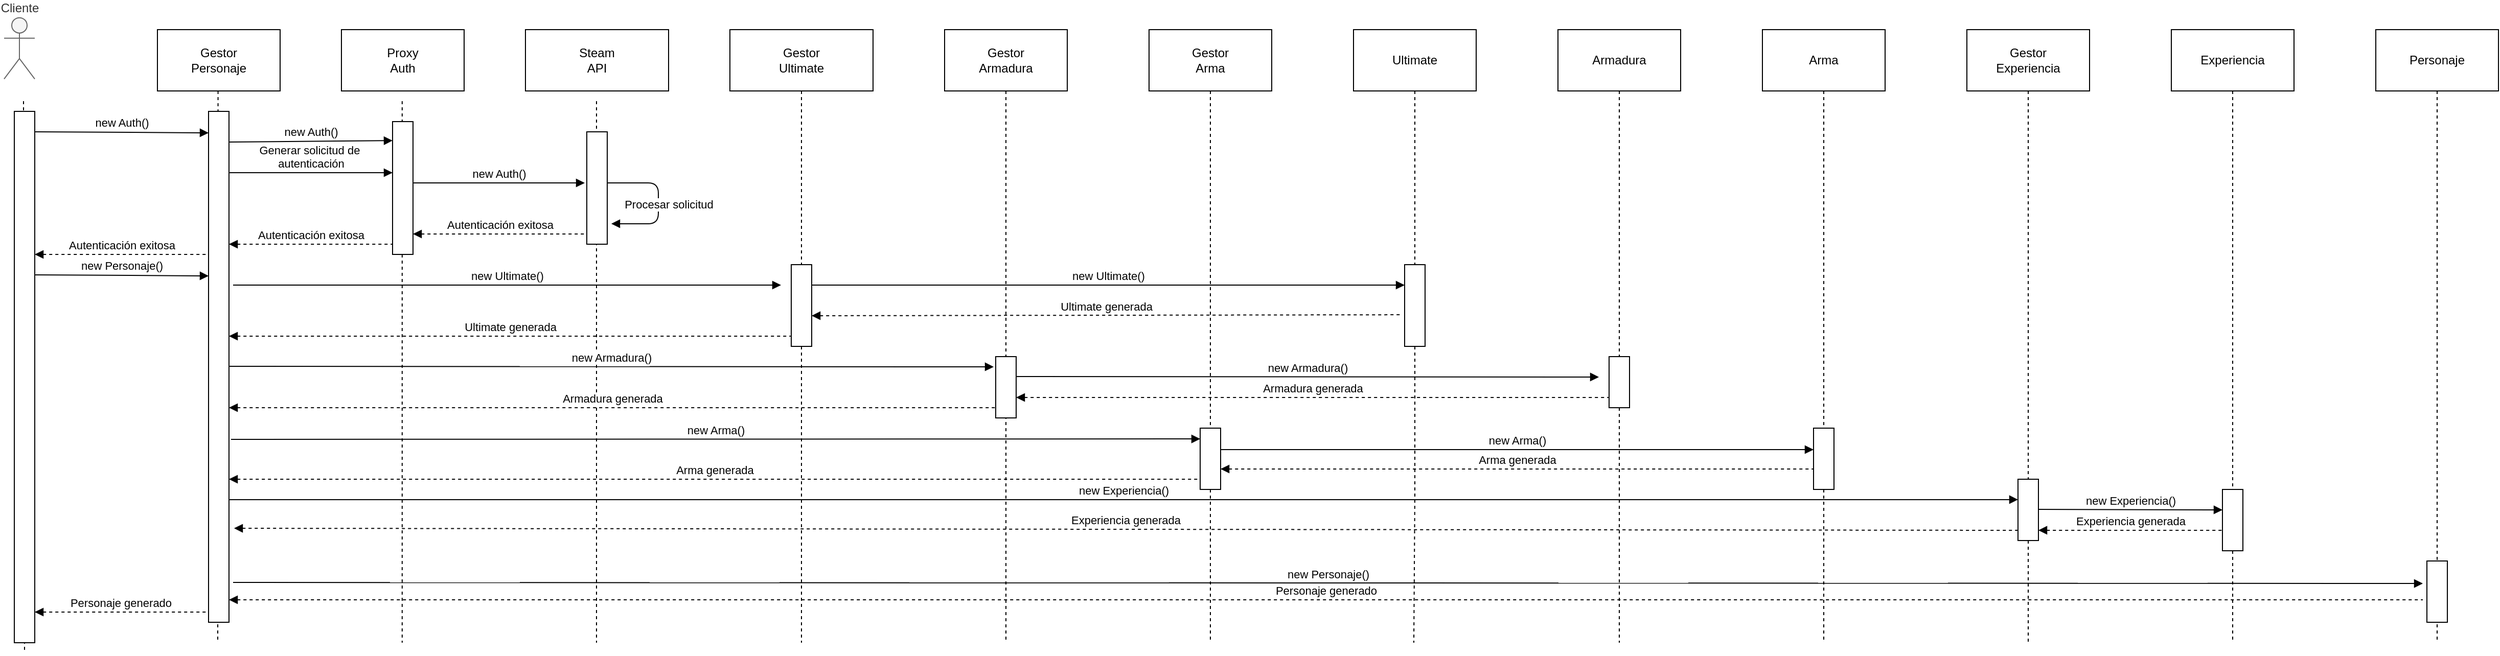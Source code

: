 <mxfile version="15.4.3" type="google" pages="2"><diagram id="FFhPNZp1Z0Cv77TAvvxm" name="Página-1"><mxGraphModel dx="856" dy="746" grid="1" gridSize="10" guides="1" tooltips="1" connect="1" arrows="1" fold="1" page="1" pageScale="1" pageWidth="827" pageHeight="1169" math="0" shadow="0"><root><mxCell id="0"/><mxCell id="1" parent="0"/><mxCell id="8W0476xP9J8Cwm-FeBUf-2" style="rounded=0;orthogonalLoop=1;jettySize=auto;html=1;endArrow=none;endFill=0;dashed=1;" parent="1" edge="1"><mxGeometry relative="1" as="geometry"><mxPoint x="130" y="720" as="targetPoint"/><mxPoint x="129" y="180" as="sourcePoint"/></mxGeometry></mxCell><mxCell id="8W0476xP9J8Cwm-FeBUf-3" value="Cliente" style="shape=umlActor;verticalLabelPosition=top;verticalAlign=bottom;html=1;outlineConnect=0;labelPosition=center;align=center;fillColor=#f5f5f5;strokeColor=#666666;fontColor=#333333;" parent="1" vertex="1"><mxGeometry x="110" y="98.33" width="30" height="60" as="geometry"/></mxCell><mxCell id="8W0476xP9J8Cwm-FeBUf-4" style="edgeStyle=orthogonalEdgeStyle;rounded=0;orthogonalLoop=1;jettySize=auto;html=1;exitX=0.5;exitY=1;exitDx=0;exitDy=0;dashed=1;endArrow=none;endFill=0;" parent="1" edge="1"><mxGeometry relative="1" as="geometry"><mxPoint x="499.41" y="710" as="targetPoint"/><mxPoint x="499.41" y="180" as="sourcePoint"/></mxGeometry></mxCell><mxCell id="8W0476xP9J8Cwm-FeBUf-5" value="Proxy&lt;br&gt;Auth" style="rounded=0;whiteSpace=wrap;html=1;" parent="1" vertex="1"><mxGeometry x="440" y="110" width="120" height="60" as="geometry"/></mxCell><mxCell id="8W0476xP9J8Cwm-FeBUf-6" style="rounded=0;orthogonalLoop=1;jettySize=auto;html=1;exitX=0.5;exitY=1;exitDx=0;exitDy=0;dashed=1;endArrow=none;endFill=0;startArrow=none;" parent="1" source="8W0476xP9J8Cwm-FeBUf-60" edge="1"><mxGeometry relative="1" as="geometry"><mxPoint x="890" y="710" as="targetPoint"/></mxGeometry></mxCell><mxCell id="8W0476xP9J8Cwm-FeBUf-7" value="Gestor&lt;br&gt;Ultimate" style="rounded=0;whiteSpace=wrap;html=1;" parent="1" vertex="1"><mxGeometry x="820" y="110" width="140" height="60" as="geometry"/></mxCell><mxCell id="8W0476xP9J8Cwm-FeBUf-8" style="edgeStyle=orthogonalEdgeStyle;rounded=0;orthogonalLoop=1;jettySize=auto;html=1;exitX=0.5;exitY=1;exitDx=0;exitDy=0;dashed=1;endArrow=none;endFill=0;" parent="1" source="8W0476xP9J8Cwm-FeBUf-9" edge="1"><mxGeometry relative="1" as="geometry"><mxPoint x="1090" y="710" as="targetPoint"/></mxGeometry></mxCell><mxCell id="8W0476xP9J8Cwm-FeBUf-9" value="Gestor&lt;br&gt;Armadura" style="rounded=0;whiteSpace=wrap;html=1;" parent="1" vertex="1"><mxGeometry x="1030" y="110" width="120" height="60" as="geometry"/></mxCell><mxCell id="8W0476xP9J8Cwm-FeBUf-10" style="edgeStyle=orthogonalEdgeStyle;rounded=0;orthogonalLoop=1;jettySize=auto;html=1;exitX=0.5;exitY=1;exitDx=0;exitDy=0;dashed=1;endArrow=none;endFill=0;startArrow=none;" parent="1" source="8W0476xP9J8Cwm-FeBUf-63" edge="1"><mxGeometry relative="1" as="geometry"><mxPoint x="1290" y="710" as="targetPoint"/></mxGeometry></mxCell><mxCell id="8W0476xP9J8Cwm-FeBUf-11" value="Gestor&lt;br&gt;Arma" style="rounded=0;whiteSpace=wrap;html=1;" parent="1" vertex="1"><mxGeometry x="1230" y="110" width="120" height="60" as="geometry"/></mxCell><mxCell id="8W0476xP9J8Cwm-FeBUf-12" style="edgeStyle=orthogonalEdgeStyle;rounded=0;orthogonalLoop=1;jettySize=auto;html=1;exitX=0.5;exitY=1;exitDx=0;exitDy=0;dashed=1;endArrow=none;endFill=0;startArrow=none;" parent="1" source="B-oSuOFDC9cQWZAR3IOh-5" edge="1"><mxGeometry relative="1" as="geometry"><mxPoint x="1489" y="710" as="targetPoint"/></mxGeometry></mxCell><mxCell id="8W0476xP9J8Cwm-FeBUf-13" value="Ultimate" style="rounded=0;whiteSpace=wrap;html=1;" parent="1" vertex="1"><mxGeometry x="1430" y="110" width="120" height="60" as="geometry"/></mxCell><mxCell id="8W0476xP9J8Cwm-FeBUf-14" style="edgeStyle=orthogonalEdgeStyle;rounded=0;orthogonalLoop=1;jettySize=auto;html=1;exitX=0.5;exitY=1;exitDx=0;exitDy=0;dashed=1;endArrow=none;endFill=0;startArrow=none;" parent="1" source="B-oSuOFDC9cQWZAR3IOh-8" edge="1"><mxGeometry relative="1" as="geometry"><mxPoint x="1690" y="710" as="targetPoint"/><Array as="points"><mxPoint x="1690" y="450"/><mxPoint x="1690" y="450"/></Array></mxGeometry></mxCell><mxCell id="8W0476xP9J8Cwm-FeBUf-15" value="Armadura" style="rounded=0;whiteSpace=wrap;html=1;" parent="1" vertex="1"><mxGeometry x="1630" y="110" width="120" height="60" as="geometry"/></mxCell><mxCell id="8W0476xP9J8Cwm-FeBUf-16" value="&lt;font face=&quot;helvetica&quot;&gt;new Auth()&lt;/font&gt;" style="endArrow=block;html=1;endFill=1;labelPosition=center;verticalLabelPosition=top;align=center;verticalAlign=bottom;entryX=0;entryY=0.042;entryDx=0;entryDy=0;entryPerimeter=0;" parent="1" target="8W0476xP9J8Cwm-FeBUf-51" edge="1"><mxGeometry width="50" height="50" relative="1" as="geometry"><mxPoint x="140" y="210" as="sourcePoint"/><mxPoint x="300" y="211" as="targetPoint"/></mxGeometry></mxCell><mxCell id="8W0476xP9J8Cwm-FeBUf-30" value="Personaje generado" style="endArrow=none;html=1;endFill=0;labelPosition=center;verticalLabelPosition=top;align=center;verticalAlign=bottom;startArrow=block;startFill=1;dashed=1;entryX=-0.083;entryY=0.98;entryDx=0;entryDy=0;entryPerimeter=0;" parent="1" target="8W0476xP9J8Cwm-FeBUf-51" edge="1"><mxGeometry x="120" y="400" width="50" height="50" as="geometry"><mxPoint x="140" y="680" as="sourcePoint"/><mxPoint x="300" y="680" as="targetPoint"/></mxGeometry></mxCell><mxCell id="8W0476xP9J8Cwm-FeBUf-35" style="edgeStyle=orthogonalEdgeStyle;rounded=0;orthogonalLoop=1;jettySize=auto;html=1;exitX=0.5;exitY=1;exitDx=0;exitDy=0;dashed=1;endArrow=none;endFill=0;" parent="1" source="8W0476xP9J8Cwm-FeBUf-36" edge="1"><mxGeometry relative="1" as="geometry"><mxPoint x="1890" y="710" as="targetPoint"/></mxGeometry></mxCell><mxCell id="8W0476xP9J8Cwm-FeBUf-36" value="&lt;div&gt;Arma&lt;/div&gt;" style="rounded=0;whiteSpace=wrap;html=1;" parent="1" vertex="1"><mxGeometry x="1830" y="110" width="120" height="60" as="geometry"/></mxCell><mxCell id="8W0476xP9J8Cwm-FeBUf-38" value="Steam&lt;br&gt;API" style="rounded=0;whiteSpace=wrap;html=1;" parent="1" vertex="1"><mxGeometry x="620" y="110" width="140" height="60" as="geometry"/></mxCell><mxCell id="8W0476xP9J8Cwm-FeBUf-39" style="edgeStyle=orthogonalEdgeStyle;rounded=0;orthogonalLoop=1;jettySize=auto;html=1;exitX=0.5;exitY=1;exitDx=0;exitDy=0;dashed=1;endArrow=none;endFill=0;" parent="1" edge="1"><mxGeometry relative="1" as="geometry"><mxPoint x="689.5" y="710" as="targetPoint"/><mxPoint x="689.5" y="180" as="sourcePoint"/></mxGeometry></mxCell><mxCell id="8W0476xP9J8Cwm-FeBUf-41" value="&lt;span style=&quot;font-family: &amp;#34;helvetica&amp;#34;&quot;&gt;new Auth()&lt;/span&gt;" style="endArrow=block;html=1;endFill=1;labelPosition=center;verticalLabelPosition=top;align=center;verticalAlign=bottom;" parent="1" edge="1"><mxGeometry width="50" height="50" relative="1" as="geometry"><mxPoint x="510" y="260" as="sourcePoint"/><mxPoint x="678" y="260" as="targetPoint"/></mxGeometry></mxCell><mxCell id="8W0476xP9J8Cwm-FeBUf-43" value="Gestor&lt;br&gt;Personaje" style="rounded=0;whiteSpace=wrap;html=1;" parent="1" vertex="1"><mxGeometry x="260" y="110" width="120" height="60" as="geometry"/></mxCell><mxCell id="8W0476xP9J8Cwm-FeBUf-44" style="rounded=0;orthogonalLoop=1;jettySize=auto;html=1;exitX=0.5;exitY=1;exitDx=0;exitDy=0;dashed=1;endArrow=none;endFill=0;" parent="1" edge="1"><mxGeometry relative="1" as="geometry"><mxPoint x="319" y="710" as="targetPoint"/><mxPoint x="319.29" y="170" as="sourcePoint"/></mxGeometry></mxCell><mxCell id="8W0476xP9J8Cwm-FeBUf-47" value="&lt;span style=&quot;font-family: &amp;#34;helvetica&amp;#34;&quot;&gt;new Auth()&lt;/span&gt;" style="endArrow=block;html=1;endFill=1;labelPosition=center;verticalLabelPosition=top;align=center;verticalAlign=bottom;entryX=0;entryY=0.143;entryDx=0;entryDy=0;entryPerimeter=0;" parent="1" target="8W0476xP9J8Cwm-FeBUf-52" edge="1"><mxGeometry width="50" height="50" relative="1" as="geometry"><mxPoint x="330" y="220" as="sourcePoint"/><mxPoint x="480" y="220" as="targetPoint"/></mxGeometry></mxCell><mxCell id="8W0476xP9J8Cwm-FeBUf-48" value="" style="rounded=0;whiteSpace=wrap;html=1;" parent="1" vertex="1"><mxGeometry x="120" y="190" width="20" height="520" as="geometry"/></mxCell><mxCell id="8W0476xP9J8Cwm-FeBUf-51" value="" style="rounded=0;whiteSpace=wrap;html=1;" parent="1" vertex="1"><mxGeometry x="310" y="190" width="20" height="500" as="geometry"/></mxCell><mxCell id="8W0476xP9J8Cwm-FeBUf-52" value="" style="rounded=0;whiteSpace=wrap;html=1;" parent="1" vertex="1"><mxGeometry x="490" y="200" width="20" height="130" as="geometry"/></mxCell><mxCell id="8W0476xP9J8Cwm-FeBUf-53" value="&lt;span style=&quot;font-family: &amp;#34;helvetica&amp;#34;&quot;&gt;Generar solicitud de&amp;nbsp;&lt;br&gt;autenticación&lt;br&gt;&lt;/span&gt;" style="endArrow=block;html=1;endFill=1;labelPosition=center;verticalLabelPosition=top;align=center;verticalAlign=bottom;" parent="1" edge="1"><mxGeometry width="50" height="50" relative="1" as="geometry"><mxPoint x="330" y="250" as="sourcePoint"/><mxPoint x="490" y="250" as="targetPoint"/></mxGeometry></mxCell><mxCell id="8W0476xP9J8Cwm-FeBUf-54" value="" style="rounded=0;whiteSpace=wrap;html=1;" parent="1" vertex="1"><mxGeometry x="680" y="210" width="20" height="110" as="geometry"/></mxCell><mxCell id="8W0476xP9J8Cwm-FeBUf-57" value="&lt;span style=&quot;font-family: &amp;#34;helvetica&amp;#34;&quot;&gt;Procesar solicitud&lt;/span&gt;" style="endArrow=block;html=1;endFill=1;labelPosition=center;verticalLabelPosition=top;align=center;verticalAlign=bottom;entryX=1.2;entryY=0.818;entryDx=0;entryDy=0;entryPerimeter=0;" parent="1" target="8W0476xP9J8Cwm-FeBUf-54" edge="1"><mxGeometry x="0.176" y="10" width="50" height="50" relative="1" as="geometry"><mxPoint x="700" y="260.02" as="sourcePoint"/><mxPoint x="868" y="260" as="targetPoint"/><Array as="points"><mxPoint x="750" y="260"/><mxPoint x="750" y="300"/></Array><mxPoint as="offset"/></mxGeometry></mxCell><mxCell id="8W0476xP9J8Cwm-FeBUf-58" value="Autenticación exitosa" style="endArrow=none;html=1;endFill=0;labelPosition=center;verticalLabelPosition=top;align=center;verticalAlign=bottom;startArrow=block;startFill=1;dashed=1;" parent="1" edge="1"><mxGeometry width="50" height="50" relative="1" as="geometry"><mxPoint x="510" y="310" as="sourcePoint"/><mxPoint x="680" y="310" as="targetPoint"/></mxGeometry></mxCell><mxCell id="8W0476xP9J8Cwm-FeBUf-59" value="Autenticación exitosa" style="endArrow=none;html=1;endFill=0;labelPosition=center;verticalLabelPosition=top;align=center;verticalAlign=bottom;startArrow=block;startFill=1;dashed=1;" parent="1" edge="1"><mxGeometry width="50" height="50" relative="1" as="geometry"><mxPoint x="330" y="320" as="sourcePoint"/><mxPoint x="490" y="320" as="targetPoint"/></mxGeometry></mxCell><mxCell id="8W0476xP9J8Cwm-FeBUf-60" value="" style="rounded=0;whiteSpace=wrap;html=1;" parent="1" vertex="1"><mxGeometry x="880" y="340" width="20" height="80" as="geometry"/></mxCell><mxCell id="8W0476xP9J8Cwm-FeBUf-61" value="" style="edgeStyle=orthogonalEdgeStyle;rounded=0;orthogonalLoop=1;jettySize=auto;html=1;exitX=0.5;exitY=1;exitDx=0;exitDy=0;dashed=1;endArrow=none;endFill=0;" parent="1" source="8W0476xP9J8Cwm-FeBUf-7" target="8W0476xP9J8Cwm-FeBUf-60" edge="1"><mxGeometry relative="1" as="geometry"><mxPoint x="890" y="710" as="targetPoint"/><mxPoint x="890" y="170" as="sourcePoint"/></mxGeometry></mxCell><mxCell id="8W0476xP9J8Cwm-FeBUf-62" value="" style="rounded=0;whiteSpace=wrap;html=1;" parent="1" vertex="1"><mxGeometry x="1080" y="430" width="20" height="60" as="geometry"/></mxCell><mxCell id="8W0476xP9J8Cwm-FeBUf-63" value="" style="rounded=0;whiteSpace=wrap;html=1;" parent="1" vertex="1"><mxGeometry x="1280" y="500" width="20" height="60" as="geometry"/></mxCell><mxCell id="8W0476xP9J8Cwm-FeBUf-64" value="" style="edgeStyle=orthogonalEdgeStyle;rounded=0;orthogonalLoop=1;jettySize=auto;html=1;exitX=0.5;exitY=1;exitDx=0;exitDy=0;dashed=1;endArrow=none;endFill=0;" parent="1" source="8W0476xP9J8Cwm-FeBUf-11" target="8W0476xP9J8Cwm-FeBUf-63" edge="1"><mxGeometry relative="1" as="geometry"><mxPoint x="1290" y="710" as="targetPoint"/><mxPoint x="1290" y="170" as="sourcePoint"/></mxGeometry></mxCell><mxCell id="8W0476xP9J8Cwm-FeBUf-65" value="&lt;span style=&quot;font-family: &amp;#34;helvetica&amp;#34;&quot;&gt;new Ultimate()&lt;br&gt;&lt;/span&gt;" style="endArrow=block;html=1;endFill=1;labelPosition=center;verticalLabelPosition=top;align=center;verticalAlign=bottom;" parent="1" edge="1"><mxGeometry width="50" height="50" relative="1" as="geometry"><mxPoint x="334" y="360" as="sourcePoint"/><mxPoint x="870" y="360" as="targetPoint"/></mxGeometry></mxCell><mxCell id="8W0476xP9J8Cwm-FeBUf-66" value="Autenticación exitosa" style="endArrow=none;html=1;endFill=0;labelPosition=center;verticalLabelPosition=top;align=center;verticalAlign=bottom;startArrow=block;startFill=1;dashed=1;entryX=0;entryY=0.28;entryDx=0;entryDy=0;entryPerimeter=0;" parent="1" target="8W0476xP9J8Cwm-FeBUf-51" edge="1"><mxGeometry width="50" height="50" relative="1" as="geometry"><mxPoint x="140" y="330" as="sourcePoint"/><mxPoint x="300" y="330" as="targetPoint"/></mxGeometry></mxCell><mxCell id="B-oSuOFDC9cQWZAR3IOh-1" value="&lt;span style=&quot;font-family: &amp;#34;helvetica&amp;#34;&quot;&gt;new Ultimate()&lt;/span&gt;" style="endArrow=block;html=1;endFill=1;labelPosition=center;verticalLabelPosition=top;align=center;verticalAlign=bottom;entryX=0;entryY=0.25;entryDx=0;entryDy=0;" parent="1" target="B-oSuOFDC9cQWZAR3IOh-5" edge="1"><mxGeometry width="50" height="50" relative="1" as="geometry"><mxPoint x="900" y="360.02" as="sourcePoint"/><mxPoint x="1470" y="360" as="targetPoint"/><mxPoint as="offset"/></mxGeometry></mxCell><mxCell id="B-oSuOFDC9cQWZAR3IOh-2" value="Ultimate generada" style="endArrow=none;html=1;endFill=0;labelPosition=center;verticalLabelPosition=top;align=center;verticalAlign=bottom;startArrow=block;startFill=1;dashed=1;entryX=0;entryY=0.875;entryDx=0;entryDy=0;entryPerimeter=0;" parent="1" target="8W0476xP9J8Cwm-FeBUf-60" edge="1"><mxGeometry width="50" height="50" relative="1" as="geometry"><mxPoint x="330" y="410" as="sourcePoint"/><mxPoint x="870" y="410" as="targetPoint"/></mxGeometry></mxCell><mxCell id="B-oSuOFDC9cQWZAR3IOh-3" value="&lt;span style=&quot;font-family: &amp;#34;helvetica&amp;#34;&quot;&gt;new Armadura()&lt;br&gt;&lt;/span&gt;" style="endArrow=block;html=1;endFill=1;labelPosition=center;verticalLabelPosition=top;align=center;verticalAlign=bottom;" parent="1" edge="1"><mxGeometry width="50" height="50" relative="1" as="geometry"><mxPoint x="330" y="439.5" as="sourcePoint"/><mxPoint x="1078" y="440" as="targetPoint"/></mxGeometry></mxCell><mxCell id="B-oSuOFDC9cQWZAR3IOh-4" value="Armadura generada" style="endArrow=none;html=1;endFill=0;labelPosition=center;verticalLabelPosition=top;align=center;verticalAlign=bottom;startArrow=block;startFill=1;dashed=1;exitX=1;exitY=0.58;exitDx=0;exitDy=0;exitPerimeter=0;" parent="1" source="8W0476xP9J8Cwm-FeBUf-51" edge="1"><mxGeometry width="50" height="50" relative="1" as="geometry"><mxPoint x="360" y="480" as="sourcePoint"/><mxPoint x="1080" y="480" as="targetPoint"/></mxGeometry></mxCell><mxCell id="B-oSuOFDC9cQWZAR3IOh-5" value="" style="rounded=0;whiteSpace=wrap;html=1;" parent="1" vertex="1"><mxGeometry x="1480" y="340" width="20" height="80" as="geometry"/></mxCell><mxCell id="B-oSuOFDC9cQWZAR3IOh-6" value="" style="edgeStyle=orthogonalEdgeStyle;rounded=0;orthogonalLoop=1;jettySize=auto;html=1;exitX=0.5;exitY=1;exitDx=0;exitDy=0;dashed=1;endArrow=none;endFill=0;" parent="1" source="8W0476xP9J8Cwm-FeBUf-13" target="B-oSuOFDC9cQWZAR3IOh-5" edge="1"><mxGeometry relative="1" as="geometry"><mxPoint x="1489" y="710" as="targetPoint"/><mxPoint x="1490" y="170" as="sourcePoint"/></mxGeometry></mxCell><mxCell id="B-oSuOFDC9cQWZAR3IOh-7" value="Ultimate generada" style="endArrow=none;html=1;endFill=0;labelPosition=center;verticalLabelPosition=top;align=center;verticalAlign=bottom;startArrow=block;startFill=1;dashed=1;entryX=-0.2;entryY=0.613;entryDx=0;entryDy=0;entryPerimeter=0;" parent="1" target="B-oSuOFDC9cQWZAR3IOh-5" edge="1"><mxGeometry width="50" height="50" relative="1" as="geometry"><mxPoint x="900" y="390" as="sourcePoint"/><mxPoint x="1470" y="390" as="targetPoint"/></mxGeometry></mxCell><mxCell id="B-oSuOFDC9cQWZAR3IOh-8" value="" style="rounded=0;whiteSpace=wrap;html=1;" parent="1" vertex="1"><mxGeometry x="1680" y="430" width="20" height="50" as="geometry"/></mxCell><mxCell id="B-oSuOFDC9cQWZAR3IOh-9" value="" style="edgeStyle=orthogonalEdgeStyle;rounded=0;orthogonalLoop=1;jettySize=auto;html=1;exitX=0.5;exitY=1;exitDx=0;exitDy=0;dashed=1;endArrow=none;endFill=0;" parent="1" source="8W0476xP9J8Cwm-FeBUf-15" target="B-oSuOFDC9cQWZAR3IOh-8" edge="1"><mxGeometry relative="1" as="geometry"><mxPoint x="1690" y="710" as="targetPoint"/><Array as="points"/><mxPoint x="1690" y="170" as="sourcePoint"/></mxGeometry></mxCell><mxCell id="B-oSuOFDC9cQWZAR3IOh-10" value="&lt;span style=&quot;font-family: &amp;#34;helvetica&amp;#34;&quot;&gt;new Armadura()&lt;br&gt;&lt;/span&gt;" style="endArrow=block;html=1;endFill=1;labelPosition=center;verticalLabelPosition=top;align=center;verticalAlign=bottom;" parent="1" edge="1"><mxGeometry width="50" height="50" relative="1" as="geometry"><mxPoint x="1100" y="449.5" as="sourcePoint"/><mxPoint x="1670" y="450" as="targetPoint"/></mxGeometry></mxCell><mxCell id="B-oSuOFDC9cQWZAR3IOh-11" value="Armadura generada" style="endArrow=none;html=1;endFill=0;labelPosition=center;verticalLabelPosition=top;align=center;verticalAlign=bottom;startArrow=block;startFill=1;dashed=1;exitX=1;exitY=0.56;exitDx=0;exitDy=0;exitPerimeter=0;" parent="1" edge="1"><mxGeometry width="50" height="50" relative="1" as="geometry"><mxPoint x="1100" y="470" as="sourcePoint"/><mxPoint x="1680" y="470" as="targetPoint"/></mxGeometry></mxCell><mxCell id="B-oSuOFDC9cQWZAR3IOh-12" value="Arma generada" style="endArrow=none;html=1;endFill=0;labelPosition=center;verticalLabelPosition=top;align=center;verticalAlign=bottom;startArrow=block;startFill=1;dashed=1;exitX=1;exitY=0.72;exitDx=0;exitDy=0;exitPerimeter=0;" parent="1" source="8W0476xP9J8Cwm-FeBUf-51" edge="1"><mxGeometry width="50" height="50" relative="1" as="geometry"><mxPoint x="340" y="550" as="sourcePoint"/><mxPoint x="1280" y="550" as="targetPoint"/></mxGeometry></mxCell><mxCell id="B-oSuOFDC9cQWZAR3IOh-13" value="&lt;span style=&quot;font-family: &amp;#34;helvetica&amp;#34;&quot;&gt;new Arma()&lt;br&gt;&lt;/span&gt;" style="endArrow=block;html=1;endFill=1;labelPosition=center;verticalLabelPosition=top;align=center;verticalAlign=bottom;exitX=1.1;exitY=0.642;exitDx=0;exitDy=0;exitPerimeter=0;" parent="1" source="8W0476xP9J8Cwm-FeBUf-51" edge="1"><mxGeometry width="50" height="50" relative="1" as="geometry"><mxPoint x="532" y="510" as="sourcePoint"/><mxPoint x="1280" y="510.5" as="targetPoint"/></mxGeometry></mxCell><mxCell id="B-oSuOFDC9cQWZAR3IOh-14" value="" style="rounded=0;whiteSpace=wrap;html=1;" parent="1" vertex="1"><mxGeometry x="1880" y="500" width="20" height="60" as="geometry"/></mxCell><mxCell id="B-oSuOFDC9cQWZAR3IOh-15" value="&lt;span style=&quot;font-family: &amp;#34;helvetica&amp;#34;&quot;&gt;new Arma()&lt;br&gt;&lt;/span&gt;" style="endArrow=block;html=1;endFill=1;labelPosition=center;verticalLabelPosition=top;align=center;verticalAlign=bottom;exitX=1.1;exitY=0.642;exitDx=0;exitDy=0;exitPerimeter=0;" parent="1" edge="1"><mxGeometry width="50" height="50" relative="1" as="geometry"><mxPoint x="1300" y="521" as="sourcePoint"/><mxPoint x="1880" y="521" as="targetPoint"/></mxGeometry></mxCell><mxCell id="B-oSuOFDC9cQWZAR3IOh-16" value="Arma generada" style="endArrow=none;html=1;endFill=0;labelPosition=center;verticalLabelPosition=top;align=center;verticalAlign=bottom;startArrow=block;startFill=1;dashed=1;exitX=1;exitY=0.72;exitDx=0;exitDy=0;exitPerimeter=0;" parent="1" edge="1"><mxGeometry width="50" height="50" relative="1" as="geometry"><mxPoint x="1300" y="540" as="sourcePoint"/><mxPoint x="1880" y="540" as="targetPoint"/></mxGeometry></mxCell><mxCell id="B-oSuOFDC9cQWZAR3IOh-17" style="edgeStyle=orthogonalEdgeStyle;rounded=0;orthogonalLoop=1;jettySize=auto;html=1;exitX=0.5;exitY=1;exitDx=0;exitDy=0;dashed=1;endArrow=none;endFill=0;" parent="1" source="B-oSuOFDC9cQWZAR3IOh-18" edge="1"><mxGeometry relative="1" as="geometry"><mxPoint x="2290" y="710" as="targetPoint"/></mxGeometry></mxCell><mxCell id="B-oSuOFDC9cQWZAR3IOh-18" value="&lt;div&gt;Experiencia&lt;/div&gt;" style="rounded=0;whiteSpace=wrap;html=1;" parent="1" vertex="1"><mxGeometry x="2230" y="110" width="120" height="60" as="geometry"/></mxCell><mxCell id="B-oSuOFDC9cQWZAR3IOh-19" value="" style="rounded=0;whiteSpace=wrap;html=1;" parent="1" vertex="1"><mxGeometry x="2280" y="560" width="20" height="60" as="geometry"/></mxCell><mxCell id="B-oSuOFDC9cQWZAR3IOh-20" value="&lt;span style=&quot;font-family: &amp;#34;helvetica&amp;#34;&quot;&gt;new Experiencia()&lt;br&gt;&lt;/span&gt;" style="endArrow=block;html=1;endFill=1;labelPosition=center;verticalLabelPosition=top;align=center;verticalAlign=bottom;exitX=1.1;exitY=0.642;exitDx=0;exitDy=0;exitPerimeter=0;entryX=0;entryY=0.333;entryDx=0;entryDy=0;entryPerimeter=0;" parent="1" target="HYwis-5WOGY7WgQ1PxwM-4" edge="1"><mxGeometry width="50" height="50" relative="1" as="geometry"><mxPoint x="330" y="570" as="sourcePoint"/><mxPoint x="2070" y="570" as="targetPoint"/></mxGeometry></mxCell><mxCell id="B-oSuOFDC9cQWZAR3IOh-21" value="Experiencia generada" style="endArrow=none;html=1;endFill=0;labelPosition=center;verticalLabelPosition=top;align=center;verticalAlign=bottom;startArrow=block;startFill=1;dashed=1;exitX=1.25;exitY=0.816;exitDx=0;exitDy=0;exitPerimeter=0;" parent="1" source="8W0476xP9J8Cwm-FeBUf-51" edge="1"><mxGeometry width="50" height="50" relative="1" as="geometry"><mxPoint x="350" y="600" as="sourcePoint"/><mxPoint x="2080" y="600" as="targetPoint"/></mxGeometry></mxCell><mxCell id="B-oSuOFDC9cQWZAR3IOh-25" style="edgeStyle=orthogonalEdgeStyle;rounded=0;orthogonalLoop=1;jettySize=auto;html=1;exitX=0.5;exitY=1;exitDx=0;exitDy=0;dashed=1;endArrow=none;endFill=0;" parent="1" source="B-oSuOFDC9cQWZAR3IOh-26" edge="1"><mxGeometry relative="1" as="geometry"><mxPoint x="2490" y="710" as="targetPoint"/></mxGeometry></mxCell><mxCell id="B-oSuOFDC9cQWZAR3IOh-26" value="&lt;div&gt;Personaje&lt;/div&gt;" style="rounded=0;whiteSpace=wrap;html=1;" parent="1" vertex="1"><mxGeometry x="2430" y="110" width="120" height="60" as="geometry"/></mxCell><mxCell id="B-oSuOFDC9cQWZAR3IOh-27" value="" style="rounded=0;whiteSpace=wrap;html=1;" parent="1" vertex="1"><mxGeometry x="2480" y="630" width="20" height="60" as="geometry"/></mxCell><mxCell id="B-oSuOFDC9cQWZAR3IOh-28" value="&lt;span style=&quot;font-family: &amp;#34;helvetica&amp;#34;&quot;&gt;new Personaje()&lt;br&gt;&lt;/span&gt;" style="endArrow=block;html=1;endFill=1;labelPosition=center;verticalLabelPosition=top;align=center;verticalAlign=bottom;exitX=1.2;exitY=0.922;exitDx=0;exitDy=0;exitPerimeter=0;entryX=-0.2;entryY=0.367;entryDx=0;entryDy=0;entryPerimeter=0;" parent="1" source="8W0476xP9J8Cwm-FeBUf-51" target="B-oSuOFDC9cQWZAR3IOh-27" edge="1"><mxGeometry width="50" height="50" relative="1" as="geometry"><mxPoint x="340" y="650.5" as="sourcePoint"/><mxPoint x="2260" y="653" as="targetPoint"/></mxGeometry></mxCell><mxCell id="B-oSuOFDC9cQWZAR3IOh-29" value="Personaje generado" style="endArrow=none;html=1;endFill=0;labelPosition=center;verticalLabelPosition=top;align=center;verticalAlign=bottom;startArrow=block;startFill=1;dashed=1;entryX=-0.2;entryY=0.633;entryDx=0;entryDy=0;entryPerimeter=0;exitX=1;exitY=0.956;exitDx=0;exitDy=0;exitPerimeter=0;" parent="1" source="8W0476xP9J8Cwm-FeBUf-51" target="B-oSuOFDC9cQWZAR3IOh-27" edge="1"><mxGeometry width="50" height="50" relative="1" as="geometry"><mxPoint x="340" y="669.5" as="sourcePoint"/><mxPoint x="2250" y="670" as="targetPoint"/></mxGeometry></mxCell><mxCell id="B-oSuOFDC9cQWZAR3IOh-31" value="&lt;font face=&quot;helvetica&quot;&gt;new Personaje()&lt;/font&gt;" style="endArrow=block;html=1;endFill=1;labelPosition=center;verticalLabelPosition=top;align=center;verticalAlign=bottom;entryX=0;entryY=0.042;entryDx=0;entryDy=0;entryPerimeter=0;" parent="1" edge="1"><mxGeometry width="50" height="50" relative="1" as="geometry"><mxPoint x="140" y="350" as="sourcePoint"/><mxPoint x="310" y="351" as="targetPoint"/></mxGeometry></mxCell><mxCell id="HYwis-5WOGY7WgQ1PxwM-2" style="edgeStyle=orthogonalEdgeStyle;rounded=0;orthogonalLoop=1;jettySize=auto;html=1;exitX=0.5;exitY=1;exitDx=0;exitDy=0;dashed=1;endArrow=none;endFill=0;startArrow=none;" parent="1" source="HYwis-5WOGY7WgQ1PxwM-4" edge="1"><mxGeometry relative="1" as="geometry"><mxPoint x="2090" y="710" as="targetPoint"/></mxGeometry></mxCell><mxCell id="HYwis-5WOGY7WgQ1PxwM-3" value="&lt;div&gt;Gestor&lt;/div&gt;&lt;div&gt;Experiencia&lt;/div&gt;" style="rounded=0;whiteSpace=wrap;html=1;" parent="1" vertex="1"><mxGeometry x="2030" y="110" width="120" height="60" as="geometry"/></mxCell><mxCell id="HYwis-5WOGY7WgQ1PxwM-4" value="" style="rounded=0;whiteSpace=wrap;html=1;" parent="1" vertex="1"><mxGeometry x="2080" y="550" width="20" height="60" as="geometry"/></mxCell><mxCell id="HYwis-5WOGY7WgQ1PxwM-5" value="" style="edgeStyle=orthogonalEdgeStyle;rounded=0;orthogonalLoop=1;jettySize=auto;html=1;exitX=0.5;exitY=1;exitDx=0;exitDy=0;dashed=1;endArrow=none;endFill=0;" parent="1" source="HYwis-5WOGY7WgQ1PxwM-3" target="HYwis-5WOGY7WgQ1PxwM-4" edge="1"><mxGeometry relative="1" as="geometry"><mxPoint x="2090" y="710" as="targetPoint"/><mxPoint x="2090" y="170" as="sourcePoint"/></mxGeometry></mxCell><mxCell id="HYwis-5WOGY7WgQ1PxwM-6" value="&lt;span style=&quot;font-family: &amp;#34;helvetica&amp;#34;&quot;&gt;new Experiencia()&lt;/span&gt;" style="endArrow=block;html=1;endFill=1;labelPosition=center;verticalLabelPosition=top;align=center;verticalAlign=bottom;" parent="1" edge="1"><mxGeometry width="50" height="50" relative="1" as="geometry"><mxPoint x="2100" y="579.5" as="sourcePoint"/><mxPoint x="2280" y="580" as="targetPoint"/></mxGeometry></mxCell><mxCell id="HYwis-5WOGY7WgQ1PxwM-7" value="Experiencia generada" style="endArrow=none;html=1;endFill=0;labelPosition=center;verticalLabelPosition=top;align=center;verticalAlign=bottom;startArrow=block;startFill=1;dashed=1;exitX=1;exitY=0.833;exitDx=0;exitDy=0;exitPerimeter=0;" parent="1" source="HYwis-5WOGY7WgQ1PxwM-4" edge="1"><mxGeometry width="50" height="50" relative="1" as="geometry"><mxPoint x="2110" y="600" as="sourcePoint"/><mxPoint x="2280" y="600" as="targetPoint"/></mxGeometry></mxCell></root></mxGraphModel></diagram><diagram id="R2FbazCn1GgxF8tAIl3V" name="PROXY"><mxGraphModel dx="1662" dy="762" grid="1" gridSize="10" guides="1" tooltips="1" connect="1" arrows="1" fold="1" page="1" pageScale="1" pageWidth="827" pageHeight="1169" math="0" shadow="0"><root><mxCell id="NSSSgiuhZjiZAZ15R2mB-0"/><mxCell id="NSSSgiuhZjiZAZ15R2mB-1" parent="NSSSgiuhZjiZAZ15R2mB-0"/><mxCell id="gi2MpyAaFXmi1RpSz634-0" style="rounded=0;orthogonalLoop=1;jettySize=auto;html=1;endArrow=none;endFill=0;dashed=1;" parent="NSSSgiuhZjiZAZ15R2mB-1" edge="1"><mxGeometry relative="1" as="geometry"><mxPoint x="130" y="440" as="targetPoint"/><mxPoint x="129" y="180" as="sourcePoint"/></mxGeometry></mxCell><mxCell id="gi2MpyAaFXmi1RpSz634-1" value="Cliente" style="shape=umlActor;verticalLabelPosition=top;verticalAlign=bottom;html=1;outlineConnect=0;labelPosition=center;align=center;fillColor=#f5f5f5;strokeColor=#666666;fontColor=#333333;" parent="NSSSgiuhZjiZAZ15R2mB-1" vertex="1"><mxGeometry x="110" y="98.33" width="30" height="60" as="geometry"/></mxCell><mxCell id="gi2MpyAaFXmi1RpSz634-2" style="rounded=0;orthogonalLoop=1;jettySize=auto;html=1;exitX=0.5;exitY=1;exitDx=0;exitDy=0;dashed=1;endArrow=none;endFill=0;" parent="NSSSgiuhZjiZAZ15R2mB-1" edge="1"><mxGeometry relative="1" as="geometry"><mxPoint x="499" y="440" as="targetPoint"/><mxPoint x="499.41" y="180" as="sourcePoint"/></mxGeometry></mxCell><mxCell id="gi2MpyAaFXmi1RpSz634-3" value="Proxy&lt;br&gt;Auth" style="rounded=0;whiteSpace=wrap;html=1;fillColor=#f5f5f5;strokeColor=#666666;fontColor=#333333;" parent="NSSSgiuhZjiZAZ15R2mB-1" vertex="1"><mxGeometry x="440" y="110" width="120" height="60" as="geometry"/></mxCell><mxCell id="gi2MpyAaFXmi1RpSz634-4" value="&lt;span style=&quot;font-family: &amp;#34;helvetica&amp;#34;&quot;&gt;Nueva gestión del personaje&lt;/span&gt;" style="endArrow=block;html=1;endFill=1;labelPosition=center;verticalLabelPosition=top;align=center;verticalAlign=bottom;" parent="NSSSgiuhZjiZAZ15R2mB-1" edge="1"><mxGeometry width="50" height="50" relative="1" as="geometry"><mxPoint x="140" y="210" as="sourcePoint"/><mxPoint x="307" y="210" as="targetPoint"/></mxGeometry></mxCell><mxCell id="gi2MpyAaFXmi1RpSz634-6" value="Steam&lt;br&gt;API" style="rounded=0;whiteSpace=wrap;html=1;fillColor=#dae8fc;strokeColor=#6c8ebf;" parent="NSSSgiuhZjiZAZ15R2mB-1" vertex="1"><mxGeometry x="620" y="110" width="140" height="60" as="geometry"/></mxCell><mxCell id="gi2MpyAaFXmi1RpSz634-7" style="rounded=0;orthogonalLoop=1;jettySize=auto;html=1;exitX=0.5;exitY=1;exitDx=0;exitDy=0;dashed=1;endArrow=none;endFill=0;" parent="NSSSgiuhZjiZAZ15R2mB-1" edge="1"><mxGeometry relative="1" as="geometry"><mxPoint x="690" y="440" as="targetPoint"/><mxPoint x="689.5" y="180" as="sourcePoint"/></mxGeometry></mxCell><mxCell id="gi2MpyAaFXmi1RpSz634-8" value="&lt;span style=&quot;font-family: &amp;#34;helvetica&amp;#34;&quot;&gt;Solicitud de autenticación&lt;/span&gt;" style="endArrow=block;html=1;endFill=1;labelPosition=center;verticalLabelPosition=top;align=center;verticalAlign=bottom;" parent="NSSSgiuhZjiZAZ15R2mB-1" edge="1"><mxGeometry width="50" height="50" relative="1" as="geometry"><mxPoint x="510" y="260" as="sourcePoint"/><mxPoint x="678" y="260" as="targetPoint"/></mxGeometry></mxCell><mxCell id="gi2MpyAaFXmi1RpSz634-10" value="Gestor&lt;br&gt;Personaje" style="rounded=0;whiteSpace=wrap;html=1;fillColor=#f5f5f5;strokeColor=#666666;fontColor=#333333;" parent="NSSSgiuhZjiZAZ15R2mB-1" vertex="1"><mxGeometry x="260" y="110" width="120" height="60" as="geometry"/></mxCell><mxCell id="gi2MpyAaFXmi1RpSz634-11" style="rounded=0;orthogonalLoop=1;jettySize=auto;html=1;exitX=0.5;exitY=1;exitDx=0;exitDy=0;dashed=1;endArrow=none;endFill=0;" parent="NSSSgiuhZjiZAZ15R2mB-1" edge="1"><mxGeometry relative="1" as="geometry"><mxPoint x="319" y="440" as="targetPoint"/><mxPoint x="319.29" y="170" as="sourcePoint"/></mxGeometry></mxCell><mxCell id="gi2MpyAaFXmi1RpSz634-14" value="&lt;span style=&quot;font-family: &amp;#34;helvetica&amp;#34;&quot;&gt;Nueva solicitud de gestión&lt;/span&gt;" style="endArrow=block;html=1;endFill=1;labelPosition=center;verticalLabelPosition=top;align=center;verticalAlign=bottom;entryX=0;entryY=0.143;entryDx=0;entryDy=0;entryPerimeter=0;" parent="NSSSgiuhZjiZAZ15R2mB-1" target="gi2MpyAaFXmi1RpSz634-17" edge="1"><mxGeometry width="50" height="50" relative="1" as="geometry"><mxPoint x="330" y="220" as="sourcePoint"/><mxPoint x="480" y="220" as="targetPoint"/></mxGeometry></mxCell><mxCell id="gi2MpyAaFXmi1RpSz634-15" value="" style="rounded=0;whiteSpace=wrap;html=1;" parent="NSSSgiuhZjiZAZ15R2mB-1" vertex="1"><mxGeometry x="120" y="190" width="20" height="180" as="geometry"/></mxCell><mxCell id="gi2MpyAaFXmi1RpSz634-16" value="" style="rounded=0;whiteSpace=wrap;html=1;" parent="NSSSgiuhZjiZAZ15R2mB-1" vertex="1"><mxGeometry x="310" y="190" width="20" height="160" as="geometry"/></mxCell><mxCell id="gi2MpyAaFXmi1RpSz634-17" value="" style="rounded=0;whiteSpace=wrap;html=1;" parent="NSSSgiuhZjiZAZ15R2mB-1" vertex="1"><mxGeometry x="490" y="200" width="20" height="130" as="geometry"/></mxCell><mxCell id="gi2MpyAaFXmi1RpSz634-18" value="&lt;span style=&quot;font-family: &amp;#34;helvetica&amp;#34;&quot;&gt;Generar solicitud de&amp;nbsp;&lt;br&gt;autenticación&lt;br&gt;&lt;/span&gt;" style="endArrow=block;html=1;endFill=1;labelPosition=center;verticalLabelPosition=top;align=center;verticalAlign=bottom;" parent="NSSSgiuhZjiZAZ15R2mB-1" edge="1"><mxGeometry width="50" height="50" relative="1" as="geometry"><mxPoint x="330" y="250" as="sourcePoint"/><mxPoint x="490" y="250" as="targetPoint"/></mxGeometry></mxCell><mxCell id="gi2MpyAaFXmi1RpSz634-19" value="" style="rounded=0;whiteSpace=wrap;html=1;" parent="NSSSgiuhZjiZAZ15R2mB-1" vertex="1"><mxGeometry x="680" y="210" width="20" height="110" as="geometry"/></mxCell><mxCell id="gi2MpyAaFXmi1RpSz634-20" value="&lt;span style=&quot;font-family: &amp;#34;helvetica&amp;#34;&quot;&gt;Procesar solicitud&lt;/span&gt;" style="endArrow=block;html=1;endFill=1;labelPosition=center;verticalLabelPosition=top;align=center;verticalAlign=bottom;entryX=1.2;entryY=0.818;entryDx=0;entryDy=0;entryPerimeter=0;" parent="NSSSgiuhZjiZAZ15R2mB-1" target="gi2MpyAaFXmi1RpSz634-19" edge="1"><mxGeometry x="0.176" y="10" width="50" height="50" relative="1" as="geometry"><mxPoint x="700" y="260.02" as="sourcePoint"/><mxPoint x="868" y="260" as="targetPoint"/><Array as="points"><mxPoint x="750" y="260"/><mxPoint x="750" y="300"/></Array><mxPoint as="offset"/></mxGeometry></mxCell><mxCell id="gi2MpyAaFXmi1RpSz634-21" value="Autenticación exitosa" style="endArrow=none;html=1;endFill=0;labelPosition=center;verticalLabelPosition=top;align=center;verticalAlign=bottom;startArrow=block;startFill=1;dashed=1;" parent="NSSSgiuhZjiZAZ15R2mB-1" edge="1"><mxGeometry width="50" height="50" relative="1" as="geometry"><mxPoint x="510" y="310" as="sourcePoint"/><mxPoint x="680" y="310" as="targetPoint"/></mxGeometry></mxCell><mxCell id="gi2MpyAaFXmi1RpSz634-22" value="Autenticación exitosa" style="endArrow=none;html=1;endFill=0;labelPosition=center;verticalLabelPosition=top;align=center;verticalAlign=bottom;startArrow=block;startFill=1;dashed=1;" parent="NSSSgiuhZjiZAZ15R2mB-1" edge="1"><mxGeometry width="50" height="50" relative="1" as="geometry"><mxPoint x="330" y="320" as="sourcePoint"/><mxPoint x="490" y="320" as="targetPoint"/></mxGeometry></mxCell><mxCell id="gi2MpyAaFXmi1RpSz634-23" value="Autenticación exitosa" style="endArrow=none;html=1;endFill=0;labelPosition=center;verticalLabelPosition=top;align=center;verticalAlign=bottom;startArrow=block;startFill=1;dashed=1;entryX=-0.25;entryY=0.875;entryDx=0;entryDy=0;entryPerimeter=0;" parent="NSSSgiuhZjiZAZ15R2mB-1" target="gi2MpyAaFXmi1RpSz634-16" edge="1"><mxGeometry width="50" height="50" relative="1" as="geometry"><mxPoint x="140" y="330" as="sourcePoint"/><mxPoint x="300" y="330" as="targetPoint"/></mxGeometry></mxCell></root></mxGraphModel></diagram></mxfile>
